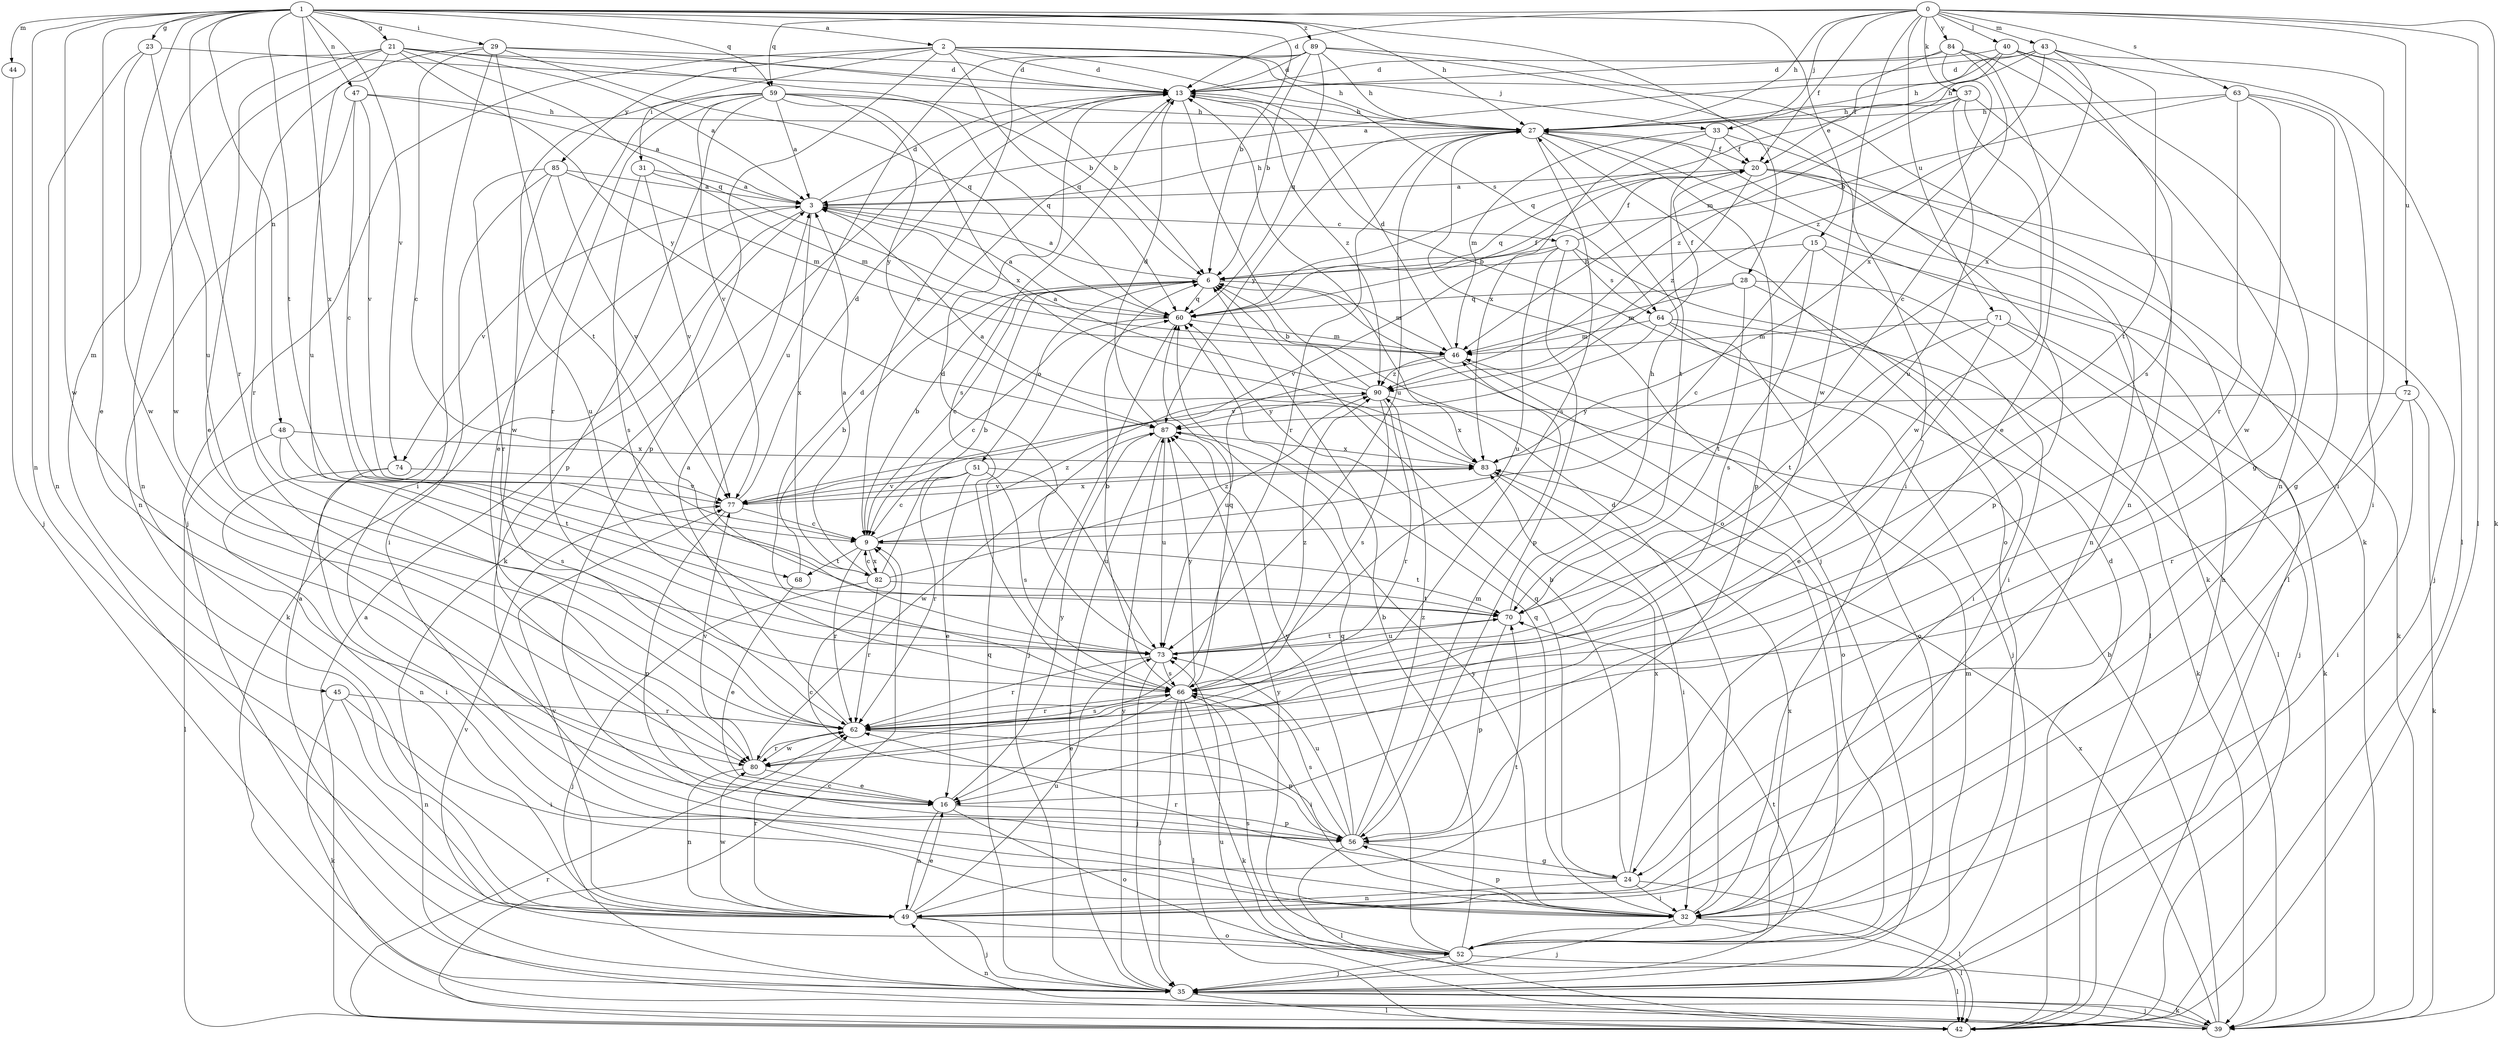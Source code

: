 strict digraph  {
0;
1;
2;
3;
6;
7;
9;
13;
15;
16;
20;
21;
23;
24;
27;
28;
29;
31;
32;
33;
35;
37;
39;
40;
42;
43;
44;
45;
46;
47;
48;
49;
51;
52;
56;
59;
60;
62;
63;
64;
66;
68;
70;
71;
72;
73;
74;
77;
80;
82;
83;
84;
85;
87;
89;
90;
0 -> 13  [label=d];
0 -> 20  [label=f];
0 -> 27  [label=h];
0 -> 33  [label=j];
0 -> 37  [label=k];
0 -> 39  [label=k];
0 -> 40  [label=l];
0 -> 42  [label=l];
0 -> 43  [label=m];
0 -> 59  [label=q];
0 -> 63  [label=s];
0 -> 71  [label=u];
0 -> 72  [label=u];
0 -> 80  [label=w];
0 -> 84  [label=y];
1 -> 2  [label=a];
1 -> 6  [label=b];
1 -> 15  [label=e];
1 -> 16  [label=e];
1 -> 21  [label=g];
1 -> 23  [label=g];
1 -> 27  [label=h];
1 -> 28  [label=i];
1 -> 29  [label=i];
1 -> 44  [label=m];
1 -> 45  [label=m];
1 -> 47  [label=n];
1 -> 48  [label=n];
1 -> 49  [label=n];
1 -> 59  [label=q];
1 -> 62  [label=r];
1 -> 68  [label=t];
1 -> 74  [label=v];
1 -> 80  [label=w];
1 -> 82  [label=x];
1 -> 89  [label=z];
2 -> 13  [label=d];
2 -> 27  [label=h];
2 -> 31  [label=i];
2 -> 33  [label=j];
2 -> 35  [label=j];
2 -> 56  [label=p];
2 -> 60  [label=q];
2 -> 64  [label=s];
2 -> 85  [label=y];
3 -> 7  [label=c];
3 -> 13  [label=d];
3 -> 27  [label=h];
3 -> 39  [label=k];
3 -> 74  [label=v];
3 -> 82  [label=x];
6 -> 3  [label=a];
6 -> 9  [label=c];
6 -> 46  [label=m];
6 -> 51  [label=o];
6 -> 60  [label=q];
7 -> 6  [label=b];
7 -> 20  [label=f];
7 -> 42  [label=l];
7 -> 56  [label=p];
7 -> 64  [label=s];
7 -> 73  [label=u];
7 -> 77  [label=v];
9 -> 6  [label=b];
9 -> 62  [label=r];
9 -> 68  [label=t];
9 -> 70  [label=t];
9 -> 82  [label=x];
9 -> 90  [label=z];
13 -> 27  [label=h];
13 -> 39  [label=k];
13 -> 52  [label=o];
13 -> 66  [label=s];
13 -> 90  [label=z];
15 -> 6  [label=b];
15 -> 9  [label=c];
15 -> 32  [label=i];
15 -> 39  [label=k];
15 -> 66  [label=s];
16 -> 49  [label=n];
16 -> 52  [label=o];
16 -> 56  [label=p];
16 -> 87  [label=y];
20 -> 3  [label=a];
20 -> 35  [label=j];
20 -> 49  [label=n];
20 -> 56  [label=p];
20 -> 60  [label=q];
20 -> 90  [label=z];
21 -> 3  [label=a];
21 -> 6  [label=b];
21 -> 13  [label=d];
21 -> 16  [label=e];
21 -> 49  [label=n];
21 -> 60  [label=q];
21 -> 73  [label=u];
21 -> 80  [label=w];
21 -> 87  [label=y];
23 -> 13  [label=d];
23 -> 49  [label=n];
23 -> 73  [label=u];
23 -> 80  [label=w];
24 -> 6  [label=b];
24 -> 32  [label=i];
24 -> 42  [label=l];
24 -> 49  [label=n];
24 -> 60  [label=q];
24 -> 62  [label=r];
24 -> 83  [label=x];
27 -> 20  [label=f];
27 -> 35  [label=j];
27 -> 39  [label=k];
27 -> 52  [label=o];
27 -> 56  [label=p];
27 -> 62  [label=r];
27 -> 66  [label=s];
27 -> 73  [label=u];
27 -> 87  [label=y];
28 -> 32  [label=i];
28 -> 42  [label=l];
28 -> 46  [label=m];
28 -> 60  [label=q];
28 -> 70  [label=t];
29 -> 6  [label=b];
29 -> 9  [label=c];
29 -> 13  [label=d];
29 -> 32  [label=i];
29 -> 60  [label=q];
29 -> 62  [label=r];
29 -> 70  [label=t];
31 -> 3  [label=a];
31 -> 46  [label=m];
31 -> 66  [label=s];
31 -> 77  [label=v];
32 -> 13  [label=d];
32 -> 35  [label=j];
32 -> 42  [label=l];
32 -> 56  [label=p];
32 -> 60  [label=q];
32 -> 87  [label=y];
33 -> 20  [label=f];
33 -> 42  [label=l];
33 -> 46  [label=m];
33 -> 70  [label=t];
33 -> 83  [label=x];
35 -> 3  [label=a];
35 -> 39  [label=k];
35 -> 42  [label=l];
35 -> 46  [label=m];
35 -> 60  [label=q];
35 -> 70  [label=t];
35 -> 87  [label=y];
37 -> 27  [label=h];
37 -> 49  [label=n];
37 -> 60  [label=q];
37 -> 73  [label=u];
37 -> 80  [label=w];
37 -> 90  [label=z];
39 -> 6  [label=b];
39 -> 35  [label=j];
39 -> 49  [label=n];
39 -> 83  [label=x];
40 -> 13  [label=d];
40 -> 27  [label=h];
40 -> 42  [label=l];
40 -> 46  [label=m];
40 -> 49  [label=n];
40 -> 66  [label=s];
42 -> 3  [label=a];
42 -> 9  [label=c];
42 -> 13  [label=d];
42 -> 27  [label=h];
42 -> 62  [label=r];
42 -> 73  [label=u];
43 -> 3  [label=a];
43 -> 13  [label=d];
43 -> 27  [label=h];
43 -> 32  [label=i];
43 -> 70  [label=t];
43 -> 83  [label=x];
43 -> 90  [label=z];
44 -> 35  [label=j];
45 -> 32  [label=i];
45 -> 39  [label=k];
45 -> 49  [label=n];
45 -> 62  [label=r];
46 -> 13  [label=d];
46 -> 52  [label=o];
46 -> 73  [label=u];
46 -> 90  [label=z];
47 -> 3  [label=a];
47 -> 9  [label=c];
47 -> 27  [label=h];
47 -> 49  [label=n];
47 -> 77  [label=v];
48 -> 42  [label=l];
48 -> 66  [label=s];
48 -> 70  [label=t];
48 -> 83  [label=x];
49 -> 16  [label=e];
49 -> 35  [label=j];
49 -> 52  [label=o];
49 -> 62  [label=r];
49 -> 70  [label=t];
49 -> 73  [label=u];
49 -> 77  [label=v];
49 -> 80  [label=w];
51 -> 9  [label=c];
51 -> 16  [label=e];
51 -> 62  [label=r];
51 -> 66  [label=s];
51 -> 73  [label=u];
51 -> 77  [label=v];
52 -> 6  [label=b];
52 -> 35  [label=j];
52 -> 42  [label=l];
52 -> 60  [label=q];
52 -> 66  [label=s];
52 -> 77  [label=v];
52 -> 83  [label=x];
52 -> 87  [label=y];
56 -> 9  [label=c];
56 -> 24  [label=g];
56 -> 42  [label=l];
56 -> 46  [label=m];
56 -> 66  [label=s];
56 -> 73  [label=u];
56 -> 87  [label=y];
56 -> 90  [label=z];
59 -> 3  [label=a];
59 -> 16  [label=e];
59 -> 27  [label=h];
59 -> 56  [label=p];
59 -> 60  [label=q];
59 -> 62  [label=r];
59 -> 77  [label=v];
59 -> 80  [label=w];
59 -> 83  [label=x];
59 -> 87  [label=y];
60 -> 3  [label=a];
60 -> 9  [label=c];
60 -> 20  [label=f];
60 -> 35  [label=j];
60 -> 46  [label=m];
62 -> 3  [label=a];
62 -> 56  [label=p];
62 -> 66  [label=s];
62 -> 80  [label=w];
63 -> 6  [label=b];
63 -> 24  [label=g];
63 -> 27  [label=h];
63 -> 32  [label=i];
63 -> 62  [label=r];
63 -> 80  [label=w];
64 -> 20  [label=f];
64 -> 35  [label=j];
64 -> 39  [label=k];
64 -> 46  [label=m];
64 -> 52  [label=o];
64 -> 77  [label=v];
66 -> 6  [label=b];
66 -> 13  [label=d];
66 -> 16  [label=e];
66 -> 32  [label=i];
66 -> 35  [label=j];
66 -> 39  [label=k];
66 -> 42  [label=l];
66 -> 60  [label=q];
66 -> 62  [label=r];
66 -> 87  [label=y];
66 -> 90  [label=z];
68 -> 6  [label=b];
68 -> 16  [label=e];
70 -> 27  [label=h];
70 -> 56  [label=p];
70 -> 73  [label=u];
71 -> 16  [label=e];
71 -> 35  [label=j];
71 -> 39  [label=k];
71 -> 46  [label=m];
71 -> 70  [label=t];
72 -> 32  [label=i];
72 -> 39  [label=k];
72 -> 62  [label=r];
72 -> 87  [label=y];
73 -> 13  [label=d];
73 -> 35  [label=j];
73 -> 62  [label=r];
73 -> 66  [label=s];
73 -> 70  [label=t];
74 -> 32  [label=i];
74 -> 49  [label=n];
74 -> 77  [label=v];
77 -> 9  [label=c];
77 -> 13  [label=d];
77 -> 56  [label=p];
77 -> 83  [label=x];
80 -> 16  [label=e];
80 -> 49  [label=n];
80 -> 62  [label=r];
80 -> 77  [label=v];
82 -> 3  [label=a];
82 -> 6  [label=b];
82 -> 9  [label=c];
82 -> 35  [label=j];
82 -> 62  [label=r];
82 -> 70  [label=t];
82 -> 90  [label=z];
83 -> 3  [label=a];
83 -> 32  [label=i];
83 -> 77  [label=v];
84 -> 9  [label=c];
84 -> 13  [label=d];
84 -> 16  [label=e];
84 -> 20  [label=f];
84 -> 24  [label=g];
84 -> 83  [label=x];
85 -> 3  [label=a];
85 -> 32  [label=i];
85 -> 46  [label=m];
85 -> 62  [label=r];
85 -> 73  [label=u];
85 -> 77  [label=v];
87 -> 13  [label=d];
87 -> 35  [label=j];
87 -> 73  [label=u];
87 -> 80  [label=w];
87 -> 83  [label=x];
89 -> 6  [label=b];
89 -> 9  [label=c];
89 -> 13  [label=d];
89 -> 27  [label=h];
89 -> 32  [label=i];
89 -> 39  [label=k];
89 -> 60  [label=q];
89 -> 73  [label=u];
90 -> 3  [label=a];
90 -> 6  [label=b];
90 -> 62  [label=r];
90 -> 66  [label=s];
90 -> 83  [label=x];
90 -> 87  [label=y];
}
